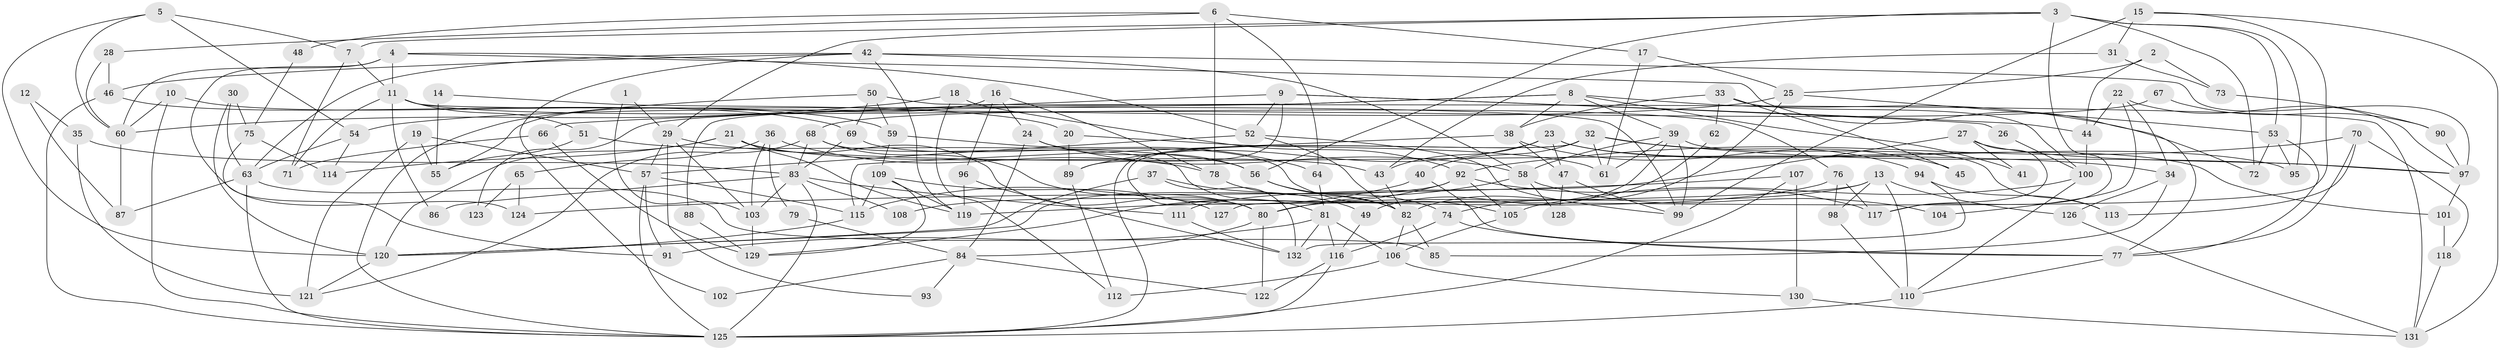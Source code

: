 // coarse degree distribution, {7: 0.075, 10: 0.0375, 3: 0.225, 9: 0.0375, 5: 0.15, 6: 0.0875, 14: 0.0125, 4: 0.1625, 11: 0.025, 2: 0.1625, 12: 0.0125, 13: 0.0125}
// Generated by graph-tools (version 1.1) at 2025/51/03/04/25 22:51:11]
// undirected, 132 vertices, 264 edges
graph export_dot {
  node [color=gray90,style=filled];
  1;
  2;
  3;
  4;
  5;
  6;
  7;
  8;
  9;
  10;
  11;
  12;
  13;
  14;
  15;
  16;
  17;
  18;
  19;
  20;
  21;
  22;
  23;
  24;
  25;
  26;
  27;
  28;
  29;
  30;
  31;
  32;
  33;
  34;
  35;
  36;
  37;
  38;
  39;
  40;
  41;
  42;
  43;
  44;
  45;
  46;
  47;
  48;
  49;
  50;
  51;
  52;
  53;
  54;
  55;
  56;
  57;
  58;
  59;
  60;
  61;
  62;
  63;
  64;
  65;
  66;
  67;
  68;
  69;
  70;
  71;
  72;
  73;
  74;
  75;
  76;
  77;
  78;
  79;
  80;
  81;
  82;
  83;
  84;
  85;
  86;
  87;
  88;
  89;
  90;
  91;
  92;
  93;
  94;
  95;
  96;
  97;
  98;
  99;
  100;
  101;
  102;
  103;
  104;
  105;
  106;
  107;
  108;
  109;
  110;
  111;
  112;
  113;
  114;
  115;
  116;
  117;
  118;
  119;
  120;
  121;
  122;
  123;
  124;
  125;
  126;
  127;
  128;
  129;
  130;
  131;
  132;
  1 -- 29;
  1 -- 103;
  2 -- 44;
  2 -- 25;
  2 -- 73;
  3 -- 56;
  3 -- 29;
  3 -- 7;
  3 -- 53;
  3 -- 72;
  3 -- 95;
  3 -- 117;
  4 -- 11;
  4 -- 77;
  4 -- 52;
  4 -- 60;
  4 -- 124;
  5 -- 120;
  5 -- 54;
  5 -- 7;
  5 -- 60;
  6 -- 28;
  6 -- 64;
  6 -- 17;
  6 -- 48;
  6 -- 78;
  7 -- 11;
  7 -- 71;
  8 -- 39;
  8 -- 72;
  8 -- 38;
  8 -- 41;
  8 -- 88;
  8 -- 123;
  9 -- 44;
  9 -- 52;
  9 -- 26;
  9 -- 66;
  9 -- 89;
  10 -- 60;
  10 -- 125;
  10 -- 59;
  11 -- 71;
  11 -- 51;
  11 -- 76;
  11 -- 86;
  11 -- 99;
  12 -- 35;
  12 -- 87;
  13 -- 80;
  13 -- 98;
  13 -- 110;
  13 -- 119;
  13 -- 126;
  14 -- 55;
  14 -- 20;
  15 -- 99;
  15 -- 131;
  15 -- 31;
  15 -- 127;
  16 -- 78;
  16 -- 24;
  16 -- 55;
  16 -- 96;
  17 -- 25;
  17 -- 61;
  18 -- 92;
  18 -- 60;
  18 -- 112;
  19 -- 55;
  19 -- 57;
  19 -- 121;
  20 -- 61;
  20 -- 89;
  21 -- 119;
  21 -- 80;
  21 -- 43;
  21 -- 114;
  21 -- 120;
  22 -- 97;
  22 -- 34;
  22 -- 44;
  22 -- 104;
  23 -- 89;
  23 -- 101;
  23 -- 43;
  23 -- 47;
  23 -- 95;
  24 -- 58;
  24 -- 84;
  24 -- 56;
  25 -- 53;
  25 -- 74;
  25 -- 54;
  26 -- 100;
  27 -- 97;
  27 -- 111;
  27 -- 41;
  27 -- 117;
  28 -- 46;
  28 -- 60;
  29 -- 57;
  29 -- 103;
  29 -- 34;
  29 -- 93;
  30 -- 63;
  30 -- 120;
  30 -- 75;
  31 -- 43;
  31 -- 73;
  32 -- 40;
  32 -- 61;
  32 -- 80;
  32 -- 94;
  32 -- 97;
  32 -- 125;
  33 -- 38;
  33 -- 100;
  33 -- 45;
  33 -- 62;
  34 -- 85;
  34 -- 126;
  35 -- 83;
  35 -- 121;
  36 -- 78;
  36 -- 103;
  36 -- 65;
  36 -- 79;
  37 -- 120;
  37 -- 132;
  37 -- 49;
  38 -- 47;
  38 -- 45;
  38 -- 115;
  39 -- 113;
  39 -- 99;
  39 -- 49;
  39 -- 58;
  39 -- 61;
  40 -- 77;
  40 -- 115;
  42 -- 46;
  42 -- 58;
  42 -- 63;
  42 -- 97;
  42 -- 102;
  42 -- 119;
  43 -- 82;
  44 -- 100;
  46 -- 69;
  46 -- 125;
  47 -- 99;
  47 -- 128;
  48 -- 75;
  49 -- 116;
  50 -- 59;
  50 -- 125;
  50 -- 69;
  50 -- 131;
  51 -- 56;
  51 -- 55;
  52 -- 82;
  52 -- 57;
  52 -- 99;
  53 -- 95;
  53 -- 72;
  53 -- 77;
  54 -- 114;
  54 -- 63;
  56 -- 74;
  56 -- 82;
  57 -- 125;
  57 -- 91;
  57 -- 115;
  58 -- 80;
  58 -- 104;
  58 -- 128;
  59 -- 109;
  59 -- 64;
  60 -- 87;
  62 -- 82;
  63 -- 85;
  63 -- 87;
  63 -- 125;
  64 -- 81;
  65 -- 124;
  65 -- 123;
  66 -- 129;
  66 -- 71;
  67 -- 68;
  67 -- 90;
  68 -- 81;
  68 -- 121;
  68 -- 80;
  68 -- 83;
  69 -- 83;
  69 -- 105;
  70 -- 92;
  70 -- 77;
  70 -- 113;
  70 -- 118;
  73 -- 90;
  74 -- 116;
  74 -- 77;
  75 -- 91;
  75 -- 114;
  76 -- 117;
  76 -- 98;
  76 -- 108;
  77 -- 110;
  78 -- 82;
  79 -- 84;
  80 -- 84;
  80 -- 122;
  81 -- 116;
  81 -- 106;
  81 -- 91;
  81 -- 132;
  82 -- 85;
  82 -- 106;
  83 -- 125;
  83 -- 86;
  83 -- 103;
  83 -- 108;
  83 -- 111;
  84 -- 122;
  84 -- 93;
  84 -- 102;
  88 -- 129;
  89 -- 112;
  90 -- 97;
  92 -- 120;
  92 -- 117;
  92 -- 105;
  92 -- 129;
  94 -- 132;
  94 -- 113;
  96 -- 119;
  96 -- 132;
  97 -- 101;
  98 -- 110;
  100 -- 110;
  100 -- 105;
  101 -- 118;
  103 -- 129;
  105 -- 106;
  106 -- 112;
  106 -- 130;
  107 -- 125;
  107 -- 130;
  107 -- 124;
  109 -- 119;
  109 -- 115;
  109 -- 127;
  109 -- 129;
  110 -- 125;
  111 -- 132;
  115 -- 120;
  116 -- 125;
  116 -- 122;
  118 -- 131;
  120 -- 121;
  126 -- 131;
  130 -- 131;
}
